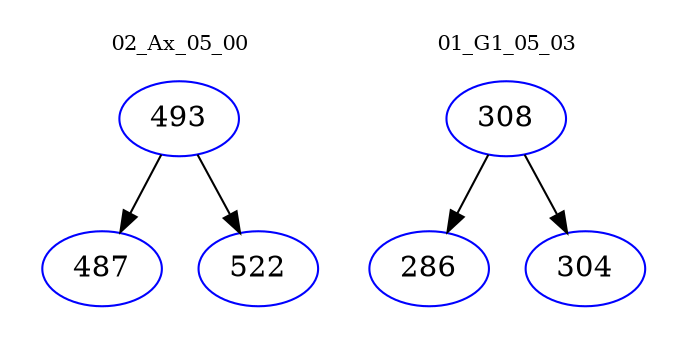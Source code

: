 digraph{
subgraph cluster_0 {
color = white
label = "02_Ax_05_00";
fontsize=10;
T0_493 [label="493", color="blue"]
T0_493 -> T0_487 [color="black"]
T0_487 [label="487", color="blue"]
T0_493 -> T0_522 [color="black"]
T0_522 [label="522", color="blue"]
}
subgraph cluster_1 {
color = white
label = "01_G1_05_03";
fontsize=10;
T1_308 [label="308", color="blue"]
T1_308 -> T1_286 [color="black"]
T1_286 [label="286", color="blue"]
T1_308 -> T1_304 [color="black"]
T1_304 [label="304", color="blue"]
}
}
